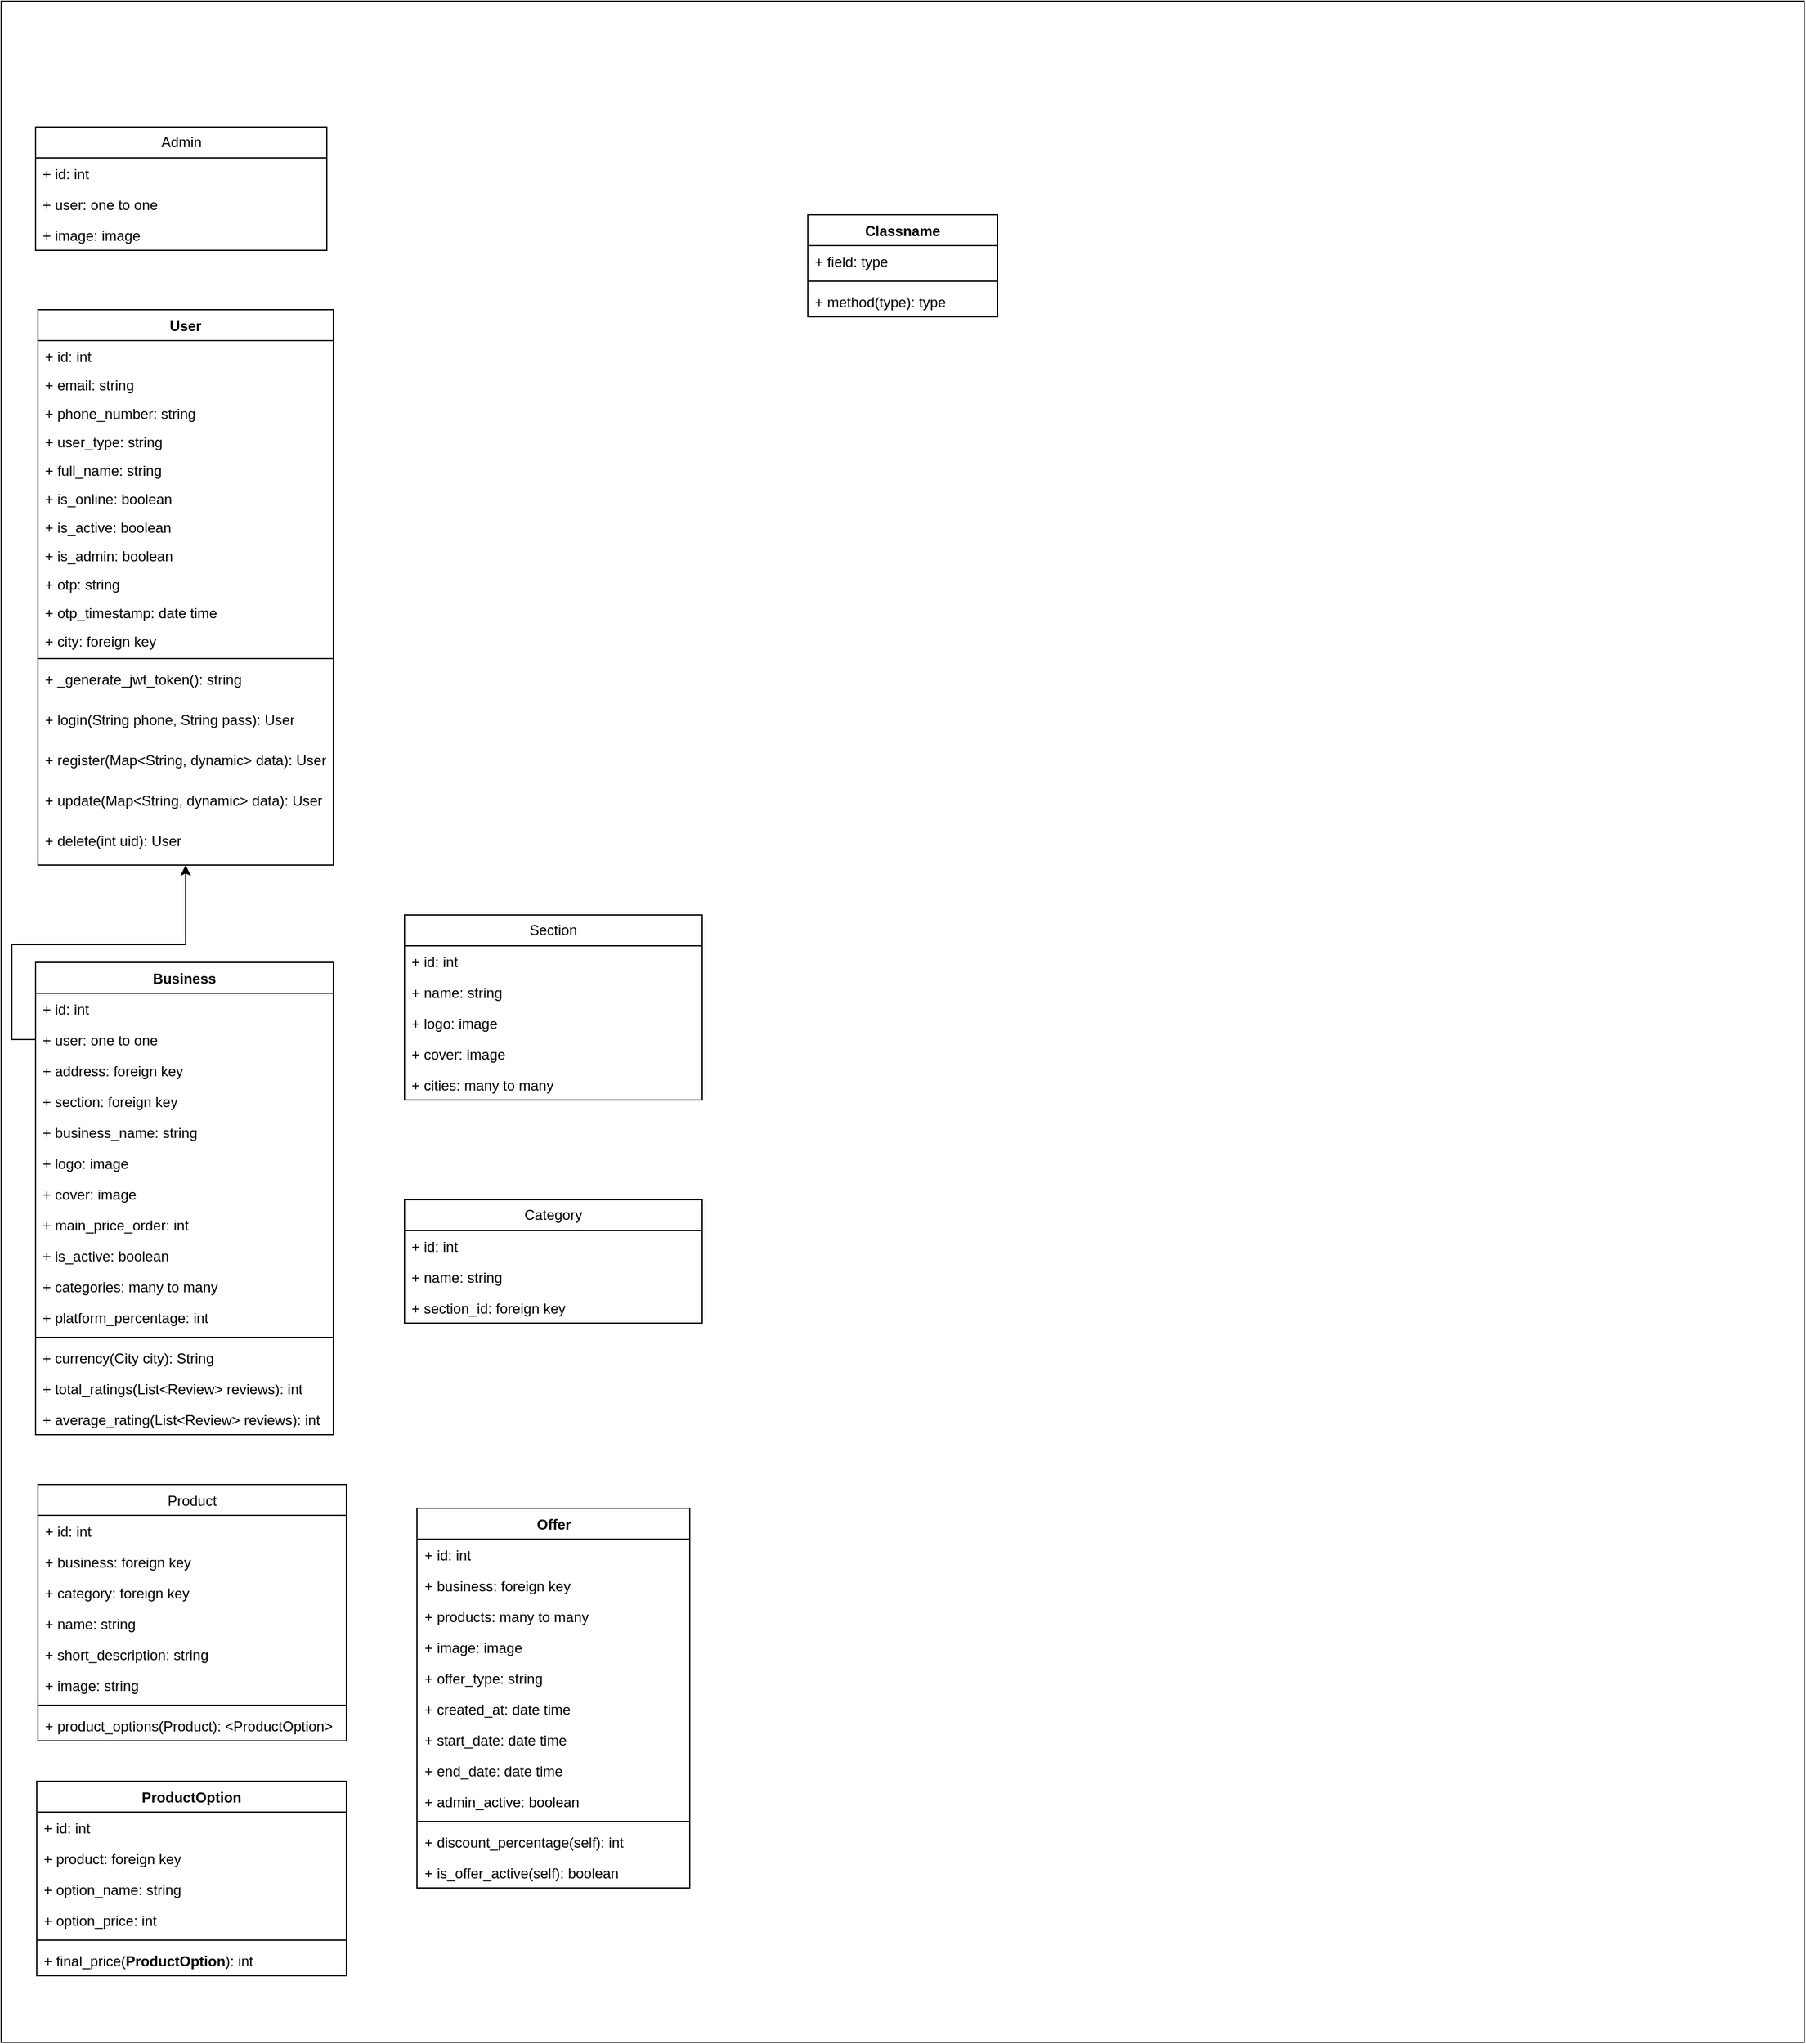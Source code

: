<mxfile version="24.7.7">
  <diagram id="C5RBs43oDa-KdzZeNtuy" name="Page-1">
    <mxGraphModel dx="1149" dy="2244" grid="1" gridSize="10" guides="1" tooltips="1" connect="1" arrows="1" fold="1" page="1" pageScale="1" pageWidth="827" pageHeight="1169" math="0" shadow="0">
      <root>
        <mxCell id="WIyWlLk6GJQsqaUBKTNV-0" />
        <mxCell id="WIyWlLk6GJQsqaUBKTNV-1" parent="WIyWlLk6GJQsqaUBKTNV-0" />
        <mxCell id="_0y8IVrKsmxppvDywgn8-10" value="" style="rounded=0;whiteSpace=wrap;html=1;" vertex="1" parent="WIyWlLk6GJQsqaUBKTNV-1">
          <mxGeometry y="-10" width="1520" height="1720" as="geometry" />
        </mxCell>
        <object label="User" id="_0y8IVrKsmxppvDywgn8-13">
          <mxCell style="swimlane;fontStyle=1;align=center;verticalAlign=top;childLayout=stackLayout;horizontal=1;startSize=26;horizontalStack=0;resizeParent=1;resizeParentMax=0;resizeLast=0;collapsible=1;marginBottom=0;whiteSpace=wrap;html=1;" vertex="1" parent="WIyWlLk6GJQsqaUBKTNV-1">
            <mxGeometry x="31" y="250" width="249" height="468" as="geometry" />
          </mxCell>
        </object>
        <mxCell id="_0y8IVrKsmxppvDywgn8-14" value="+ id: int&lt;span style=&quot;color: rgba(0, 0, 0, 0); font-family: monospace; font-size: 0px; text-wrap: nowrap;&quot;&gt;%3CmxGraphModel%3E%3Croot%3E%3CmxCell%20id%3D%220%22%2F%3E%3CmxCell%20id%3D%221%22%20parent%3D%220%22%2F%3E%3CmxCell%20id%3D%222%22%20value%3D%22%2B%20field%3A%20type%22%20style%3D%22text%3BstrokeColor%3Dnone%3BfillColor%3Dnone%3Balign%3Dleft%3BverticalAlign%3Dtop%3BspacingLeft%3D4%3BspacingRight%3D4%3Boverflow%3Dhidden%3Brotatable%3D0%3Bpoints%3D%5B%5B0%2C0.5%5D%2C%5B1%2C0.5%5D%5D%3BportConstraint%3Deastwest%3BwhiteSpace%3Dwrap%3Bhtml%3D1%3B%22%20vertex%3D%221%22%20parent%3D%221%22%3E%3CmxGeometry%20x%3D%22280%22%20y%3D%22-168%22%20width%3D%22160%22%20height%3D%2226%22%20as%3D%22geometry%22%2F%3E%3C%2FmxCell%3E%3C%2Froot%3E%3C%2FmxGraphModel%3E&lt;/span&gt;" style="text;strokeColor=none;fillColor=none;align=left;verticalAlign=top;spacingLeft=4;spacingRight=4;overflow=hidden;rotatable=0;points=[[0,0.5],[1,0.5]];portConstraint=eastwest;whiteSpace=wrap;html=1;" vertex="1" parent="_0y8IVrKsmxppvDywgn8-13">
          <mxGeometry y="26" width="249" height="24" as="geometry" />
        </mxCell>
        <mxCell id="_0y8IVrKsmxppvDywgn8-17" value="+ email: string&lt;span style=&quot;color: rgba(0, 0, 0, 0); font-family: monospace; font-size: 0px; text-wrap: nowrap;&quot;&gt;%3CmxGraphModel%3E%3Croot%3E%3CmxCell%20id%3D%220%22%2F%3E%3CmxCell%20id%3D%221%22%20parent%3D%220%22%2F%3E%3CmxCell%20id%3D%222%22%20value%3D%22%2B%20field%3A%20type%22%20style%3D%22text%3BstrokeColor%3Dnone%3BfillColor%3Dnone%3Balign%3Dleft%3BverticalAlign%3Dtop%3BspacingLeft%3D4%3BspacingRight%3D4%3Boverflow%3Dhidden%3Brotatable%3D0%3Bpoints%3D%5B%5B0%2C0.5%5D%2C%5B1%2C0.5%5D%5D%3BportConstraint%3Deastwest%3BwhiteSpace%3Dwrap%3Bhtml%3D1%3B%22%20vertex%3D%221%22%20parent%3D%221%22%3E%3CmxGeometry%20x%3D%22280%22%20y%3D%22-168%22%20width%3D%22160%22%20height%3D%2226%22%20as%3D%22geometry%22%2F%3E%3C%2FmxCell%3E%3C%2Froot%3E%3C%2FmxGraphModel%3E&lt;/span&gt;" style="text;strokeColor=none;fillColor=none;align=left;verticalAlign=top;spacingLeft=4;spacingRight=4;overflow=hidden;rotatable=0;points=[[0,0.5],[1,0.5]];portConstraint=eastwest;whiteSpace=wrap;html=1;" vertex="1" parent="_0y8IVrKsmxppvDywgn8-13">
          <mxGeometry y="50" width="249" height="24" as="geometry" />
        </mxCell>
        <mxCell id="_0y8IVrKsmxppvDywgn8-18" value="+ phone_number: string&lt;span style=&quot;color: rgba(0, 0, 0, 0); font-family: monospace; font-size: 0px; text-wrap: nowrap;&quot;&gt;%3CmxGraphModel%3E%3Croot%3E%3CmxCell%20id%3D%220%22%2F%3E%3CmxCell%20id%3D%221%22%20parent%3D%220%22%2F%3E%3CmxCell%20id%3D%222%22%20value%3D%22%2B%20field%3A%20type%22%20style%3D%22text%3BstrokeColor%3Dnone%3BfillColor%3Dnone%3Balign%3Dleft%3BverticalAlign%3Dtop%3BspacingLeft%3D4%3BspacingRight%3D4%3Boverflow%3Dhidden%3Brotatable%3D0%3Bpoints%3D%5B%5B0%2C0.5%5D%2C%5B1%2C0.5%5D%5D%3BportConstraint%3Deastwest%3BwhiteSpace%3Dwrap%3Bhtml%3D1%3B%22%20vertex%3D%221%22%20parent%3D%221%22%3E%3CmxGeometry%20x%3D%22280%22%20y%3D%22-168%22%20width%3D%22160%22%20height%3D%2226%22%20as%3D%22geometry%22%2F%3E%3C%2FmxCell%3E%3C%2Froot%3E%3C%2FmxGraphModel%3&lt;/span&gt;" style="text;strokeColor=none;fillColor=none;align=left;verticalAlign=top;spacingLeft=4;spacingRight=4;overflow=hidden;rotatable=0;points=[[0,0.5],[1,0.5]];portConstraint=eastwest;whiteSpace=wrap;html=1;" vertex="1" parent="_0y8IVrKsmxppvDywgn8-13">
          <mxGeometry y="74" width="249" height="24" as="geometry" />
        </mxCell>
        <mxCell id="_0y8IVrKsmxppvDywgn8-19" value="+ user_type: string&lt;span style=&quot;color: rgba(0, 0, 0, 0); font-family: monospace; font-size: 0px; text-wrap: nowrap;&quot;&gt;%3CmxGraphModel%3E%3Croot%3E%3CmxCell%20id%3D%220%22%2F%3E%3CmxCell%20id%3D%221%22%20parent%3D%220%22%2F%3E%3CmxCell%20id%3D%222%22%20value%3D%22%2B%20field%3A%20type%22%20style%3D%22text%3BstrokeColor%3Dnone%3BfillColor%3Dnone%3Balign%3Dleft%3BverticalAlign%3Dtop%3BspacingLeft%3D4%3BspacingRight%3D4%3Boverflow%3Dhidden%3Brotatable%3D0%3Bpoints%3D%5B%5B0%2C0.5%5D%2C%5B1%2C0.5%5D%5D%3BportConstraint%3Deastwest%3BwhiteSpace%3Dwrap%3Bhtml%3D1%3B%22%20vertex%3D%221%22%20parent%3D%221%22%3E%3CmxGeometry%20x%3D%22280%22%20y%3D%22-168%22%20width%3D%22160%22%20height%3D%2226%22%20as%3D%22geometry%22%2F%3E%3C%2FmxCell%3E%3C%2Froot%3E%3C%2FmxGraphModel%3&lt;/span&gt;" style="text;strokeColor=none;fillColor=none;align=left;verticalAlign=top;spacingLeft=4;spacingRight=4;overflow=hidden;rotatable=0;points=[[0,0.5],[1,0.5]];portConstraint=eastwest;whiteSpace=wrap;html=1;" vertex="1" parent="_0y8IVrKsmxppvDywgn8-13">
          <mxGeometry y="98" width="249" height="24" as="geometry" />
        </mxCell>
        <mxCell id="_0y8IVrKsmxppvDywgn8-20" value="+ full_name: string&lt;span style=&quot;color: rgba(0, 0, 0, 0); font-family: monospace; font-size: 0px; text-wrap: nowrap;&quot;&gt;%3CmxGraphModel%3E%3Croot%3E%3CmxCell%20id%3D%220%22%2F%3E%3CmxCell%20id%3D%221%22%20parent%3D%220%22%2F%3E%3CmxCell%20id%3D%222%22%20value%3D%22%2B%20field%3A%20type%22%20style%3D%22text%3BstrokeColor%3Dnone%3BfillColor%3Dnone%3Balign%3Dleft%3BverticalAlign%3Dtop%3BspacingLeft%3D4%3BspacingRight%3D4%3Boverflow%3Dhidden%3Brotatable%3D0%3Bpoints%3D%5B%5B0%2C0.5%5D%2C%5B1%2C0.5%5D%5D%3BportConstraint%3Deastwest%3BwhiteSpace%3Dwrap%3Bhtml%3D1%3B%22%20vertex%3D%221%22%20parent%3D%221%22%3E%3CmxGeometry%20x%3D%22280%22%20y%3D%22-168%22%20width%3D%22160%22%20height%3D%2226%22%20as%3D%22geometry%22%2F%3E%3C%2FmxCell%3E%3C%2Froot%3E%3C%2FmxGraphModel%3&lt;/span&gt;" style="text;strokeColor=none;fillColor=none;align=left;verticalAlign=top;spacingLeft=4;spacingRight=4;overflow=hidden;rotatable=0;points=[[0,0.5],[1,0.5]];portConstraint=eastwest;whiteSpace=wrap;html=1;" vertex="1" parent="_0y8IVrKsmxppvDywgn8-13">
          <mxGeometry y="122" width="249" height="24" as="geometry" />
        </mxCell>
        <mxCell id="_0y8IVrKsmxppvDywgn8-21" value="+ is_online: boolean&lt;span style=&quot;color: rgba(0, 0, 0, 0); font-family: monospace; font-size: 0px; text-wrap: nowrap; background-color: initial;&quot;&gt;%3CmxGraphModel%3E%3Croot%3E%3CmxCell%20id%3D%220%22%2F%3E%3CmxCell%20id%3D%221%22%20parent%3D%220%22%2F%3E%3CmxCell%20id%3D%222%22%20value%3D%22%2B%20field%3A%20type%22%20style%3D%22text%3BstrokeColor%3Dnone%3BfillColor%3Dnone%3Balign%3Dleft%3BverticalAlign%3Dtop%3BspacingLeft%3D4%3BspacingRight%3D4%3Boverflow%3Dhidden%3Brotatable%3D0%3Bpoints%3D%5B%5B0%2C0.5%5D%2C%5B1%2C0.5%5D%5D%3BportConstraint%3Deastwest%3BwhiteSpace%3Dwrap%3Bhtml%3D1%3B%22%20vertex%3D%221%22%20parent%3D%221%22%3E%3CmxGeometry%20x%3D%22280%22%20y%3D%22-168%22%20width%3D%22160%22%20height%3D%2226%22%20as%3D%22geometry%22%2F%3E%3C%2FmxCell%3E%3C%2Froot%3E%3C%2FmxGraphModel%&lt;/span&gt;" style="text;strokeColor=none;fillColor=none;align=left;verticalAlign=top;spacingLeft=4;spacingRight=4;overflow=hidden;rotatable=0;points=[[0,0.5],[1,0.5]];portConstraint=eastwest;whiteSpace=wrap;html=1;" vertex="1" parent="_0y8IVrKsmxppvDywgn8-13">
          <mxGeometry y="146" width="249" height="24" as="geometry" />
        </mxCell>
        <mxCell id="_0y8IVrKsmxppvDywgn8-23" value="+ is_active: boolean&lt;span style=&quot;color: rgba(0, 0, 0, 0); font-family: monospace; font-size: 0px; text-wrap: nowrap; background-color: initial;&quot;&gt;%3CmxGraphModel%3E%3Croot%3E%3CmxCell%20id%3D%220%22%2F%3E%3CmxCell%20id%3D%221%22%20parent%3D%220%22%2F%3E%3CmxCell%20id%3D%222%22%20value%3D%22%2B%20field%3A%20type%22%20style%3D%22text%3BstrokeColor%3Dnone%3BfillColor%3Dnone%3Balign%3Dleft%3BverticalAlign%3Dtop%3BspacingLeft%3D4%3BspacingRight%3D4%3Boverflow%3Dhidden%3Brotatable%3D0%3Bpoints%3D%5B%5B0%2C0.5%5D%2C%5B1%2C0.5%5D%5D%3BportConstraint%3Deastwest%3BwhiteSpace%3Dwrap%3Bhtml%3D1%3B%22%20vertex%3D%221%22%20parent%3D%221%22%3E%3CmxGeometry%20x%3D%22280%22%20y%3D%22-168%22%20width%3D%22160%22%20height%3D%2226%22%20as%3D%22geometry%22%2F%3E%3C%2FmxCell%3E%3C%2Froot%3E%3C%2FmxGraphModel%&lt;/span&gt;" style="text;strokeColor=none;fillColor=none;align=left;verticalAlign=top;spacingLeft=4;spacingRight=4;overflow=hidden;rotatable=0;points=[[0,0.5],[1,0.5]];portConstraint=eastwest;whiteSpace=wrap;html=1;" vertex="1" parent="_0y8IVrKsmxppvDywgn8-13">
          <mxGeometry y="170" width="249" height="24" as="geometry" />
        </mxCell>
        <mxCell id="_0y8IVrKsmxppvDywgn8-24" value="+ is_admin: boolean&lt;span style=&quot;color: rgba(0, 0, 0, 0); font-family: monospace; font-size: 0px; text-wrap: nowrap; background-color: initial;&quot;&gt;%3CmxGraphModel%3E%3Croot%3E%3CmxCell%20id%3D%220%22%2F%3E%3CmxCell%20id%3D%221%22%20parent%3D%220%22%2F%3E%3CmxCell%20id%3D%222%22%20value%3D%22%2B%20field%3A%20type%22%20style%3D%22text%3BstrokeColor%3Dnone%3BfillColor%3Dnone%3Balign%3Dleft%3BverticalAlign%3Dtop%3BspacingLeft%3D4%3BspacingRight%3D4%3Boverflow%3Dhidden%3Brotatable%3D0%3Bpoints%3D%5B%5B0%2C0.5%5D%2C%5B1%2C0.5%5D%5D%3BportConstraint%3Deastwest%3BwhiteSpace%3Dwrap%3Bhtml%3D1%3B%22%20vertex%3D%221%22%20parent%3D%221%22%3E%3CmxGeometry%20x%3D%22280%22%20y%3D%22-168%22%20width%3D%22160%22%20height%3D%2226%22%20as%3D%22geometry%22%2F%3E%3C%2FmxCell%3E%3C%2Froot%3E%3C%2FmxGraphModel%&lt;/span&gt;" style="text;strokeColor=none;fillColor=none;align=left;verticalAlign=top;spacingLeft=4;spacingRight=4;overflow=hidden;rotatable=0;points=[[0,0.5],[1,0.5]];portConstraint=eastwest;whiteSpace=wrap;html=1;" vertex="1" parent="_0y8IVrKsmxppvDywgn8-13">
          <mxGeometry y="194" width="249" height="24" as="geometry" />
        </mxCell>
        <mxCell id="_0y8IVrKsmxppvDywgn8-25" value="+ otp: string&lt;span style=&quot;color: rgba(0, 0, 0, 0); font-family: monospace; font-size: 0px; text-wrap: nowrap; background-color: initial;&quot;&gt;%3CmxGraphModel%3E%3Croot%3E%3CmxCell%20id%3D%220%22%2F%3E%3CmxCell%20id%3D%221%22%20parent%3D%220%22%2F%3E%3CmxCell%20id%3D%222%22%20value%3D%22%2B%20field%3A%20type%22%20style%3D%22text%3BstrokeColor%3Dnone%3BfillColor%3Dnone%3Balign%3Dleft%3BverticalAlign%3Dtop%3BspacingLeft%3D4%3BspacingRight%3D4%3Boverflow%3Dhidden%3Brotatable%3D0%3Bpoints%3D%5B%5B0%2C0.5%5D%2C%5B1%2C0.5%5D%5D%3BportConstraint%3Deastwest%3BwhiteSpace%3Dwrap%3Bhtml%3D1%3B%22%20vertex%3D%221%22%20parent%3D%221%22%3E%3CmxGeometry%20x%3D%22280%22%20y%3D%22-168%22%20width%3D%22160%22%20height%3D%2226%22%20as%3D%22geometry%22%2F%3E%3C%2FmxCell%3E%3C%2Froot%3E%3C%2FmxGraphModel%&lt;/span&gt;" style="text;strokeColor=none;fillColor=none;align=left;verticalAlign=top;spacingLeft=4;spacingRight=4;overflow=hidden;rotatable=0;points=[[0,0.5],[1,0.5]];portConstraint=eastwest;whiteSpace=wrap;html=1;" vertex="1" parent="_0y8IVrKsmxppvDywgn8-13">
          <mxGeometry y="218" width="249" height="24" as="geometry" />
        </mxCell>
        <mxCell id="_0y8IVrKsmxppvDywgn8-26" value="+ otp_timestamp: date time&lt;span style=&quot;color: rgba(0, 0, 0, 0); font-family: monospace; font-size: 0px; text-wrap: nowrap; background-color: initial;&quot;&gt;%3CmxGraphModel%3E%3Croot%3E%3CmxCell%20id%3D%220%22%2F%3E%3CmxCell%20id%3D%221%22%20parent%3D%220%22%2F%3E%3CmxCell%20id%3D%222%22%20value%3D%22%2B%20field%3A%20type%22%20style%3D%22text%3BstrokeColor%3Dnone%3BfillColor%3Dnone%3Balign%3Dleft%3BverticalAlign%3Dtop%3BspacingLeft%3D4%3BspacingRight%3D4%3Boverflow%3Dhidden%3Brotatable%3D0%3Bpoints%3D%5B%5B0%2C0.5%5D%2C%5B1%2C0.5%5D%5D%3BportConstraint%3Deastwest%3BwhiteSpace%3Dwrap%3Bhtml%3D1%3B%22%20vertex%3D%221%22%20parent%3D%221%22%3E%3CmxGeometry%20x%3D%22280%22%20y%3D%22-168%22%20width%3D%22160%22%20height%3D%2226%22%20as%3D%22geometry%22%2F%3E%3C%2FmxCell%3E%3C%2Froot%3E%3C%2FmxGraphModel%&lt;/span&gt;" style="text;strokeColor=none;fillColor=none;align=left;verticalAlign=top;spacingLeft=4;spacingRight=4;overflow=hidden;rotatable=0;points=[[0,0.5],[1,0.5]];portConstraint=eastwest;whiteSpace=wrap;html=1;" vertex="1" parent="_0y8IVrKsmxppvDywgn8-13">
          <mxGeometry y="242" width="249" height="24" as="geometry" />
        </mxCell>
        <mxCell id="_0y8IVrKsmxppvDywgn8-27" value="+ city: foreign key&lt;span style=&quot;color: rgba(0, 0, 0, 0); font-family: monospace; font-size: 0px; text-wrap: nowrap; background-color: initial;&quot;&gt;%3CmxGraphModel%3E%3Croot%3E%3CmxCell%20id%3D%220%22%2F%3E%3CmxCell%20id%3D%221%22%20parent%3D%220%22%2F%3E%3CmxCell%20id%3D%222%22%20value%3D%22%2B%20field%3A%20type%22%20style%3D%22text%3BstrokeColor%3Dnone%3BfillColor%3Dnone%3Balign%3Dleft%3BverticalAlign%3Dtop%3BspacingLeft%3D4%3BspacingRight%3D4%3Boverflow%3Dhidden%3Brotatable%3D0%3Bpoints%3D%5B%5B0%2C0.5%5D%2C%5B1%2C0.5%5D%5D%3BportConstraint%3Deastwest%3BwhiteSpace%3Dwrap%3Bhtml%3D1%3B%22%20vertex%3D%221%22%20parent%3D%221%22%3E%3CmxGeometry%20x%3D%22280%22%20y%3D%22-168%22%20width%3D%22160%22%20height%3D%2226%22%20as%3D%22geometry%22%2F%3E%3C%2FmxCell%3E%3C%2Froot%3E%3C%2FmxGraphModel%&lt;/span&gt;" style="text;strokeColor=none;fillColor=none;align=left;verticalAlign=top;spacingLeft=4;spacingRight=4;overflow=hidden;rotatable=0;points=[[0,0.5],[1,0.5]];portConstraint=eastwest;whiteSpace=wrap;html=1;" vertex="1" parent="_0y8IVrKsmxppvDywgn8-13">
          <mxGeometry y="266" width="249" height="24" as="geometry" />
        </mxCell>
        <mxCell id="_0y8IVrKsmxppvDywgn8-15" value="" style="line;strokeWidth=1;fillColor=none;align=left;verticalAlign=middle;spacingTop=-1;spacingLeft=3;spacingRight=3;rotatable=0;labelPosition=right;points=[];portConstraint=eastwest;strokeColor=inherit;" vertex="1" parent="_0y8IVrKsmxppvDywgn8-13">
          <mxGeometry y="290" width="249" height="8" as="geometry" />
        </mxCell>
        <mxCell id="_0y8IVrKsmxppvDywgn8-16" value="+ _generate_jwt_token(): string" style="text;strokeColor=none;fillColor=none;align=left;verticalAlign=top;spacingLeft=4;spacingRight=4;overflow=hidden;rotatable=0;points=[[0,0.5],[1,0.5]];portConstraint=eastwest;whiteSpace=wrap;html=1;" vertex="1" parent="_0y8IVrKsmxppvDywgn8-13">
          <mxGeometry y="298" width="249" height="34" as="geometry" />
        </mxCell>
        <mxCell id="_0y8IVrKsmxppvDywgn8-28" value="+ login(String phone, String pass): User" style="text;strokeColor=none;fillColor=none;align=left;verticalAlign=top;spacingLeft=4;spacingRight=4;overflow=hidden;rotatable=0;points=[[0,0.5],[1,0.5]];portConstraint=eastwest;whiteSpace=wrap;html=1;" vertex="1" parent="_0y8IVrKsmxppvDywgn8-13">
          <mxGeometry y="332" width="249" height="34" as="geometry" />
        </mxCell>
        <mxCell id="_0y8IVrKsmxppvDywgn8-29" value="+ register(Map&amp;lt;String, dynamic&amp;gt; data): User" style="text;strokeColor=none;fillColor=none;align=left;verticalAlign=top;spacingLeft=4;spacingRight=4;overflow=hidden;rotatable=0;points=[[0,0.5],[1,0.5]];portConstraint=eastwest;whiteSpace=wrap;html=1;" vertex="1" parent="_0y8IVrKsmxppvDywgn8-13">
          <mxGeometry y="366" width="249" height="34" as="geometry" />
        </mxCell>
        <mxCell id="_0y8IVrKsmxppvDywgn8-30" value="+ update(Map&amp;lt;String, dynamic&amp;gt; data): User" style="text;strokeColor=none;fillColor=none;align=left;verticalAlign=top;spacingLeft=4;spacingRight=4;overflow=hidden;rotatable=0;points=[[0,0.5],[1,0.5]];portConstraint=eastwest;whiteSpace=wrap;html=1;" vertex="1" parent="_0y8IVrKsmxppvDywgn8-13">
          <mxGeometry y="400" width="249" height="34" as="geometry" />
        </mxCell>
        <mxCell id="_0y8IVrKsmxppvDywgn8-31" value="+ delete(int uid): User" style="text;strokeColor=none;fillColor=none;align=left;verticalAlign=top;spacingLeft=4;spacingRight=4;overflow=hidden;rotatable=0;points=[[0,0.5],[1,0.5]];portConstraint=eastwest;whiteSpace=wrap;html=1;" vertex="1" parent="_0y8IVrKsmxppvDywgn8-13">
          <mxGeometry y="434" width="249" height="34" as="geometry" />
        </mxCell>
        <mxCell id="_0y8IVrKsmxppvDywgn8-32" value="Admin" style="swimlane;fontStyle=0;childLayout=stackLayout;horizontal=1;startSize=26;fillColor=none;horizontalStack=0;resizeParent=1;resizeParentMax=0;resizeLast=0;collapsible=1;marginBottom=0;whiteSpace=wrap;html=1;" vertex="1" parent="WIyWlLk6GJQsqaUBKTNV-1">
          <mxGeometry x="29" y="96" width="245.5" height="104" as="geometry" />
        </mxCell>
        <mxCell id="_0y8IVrKsmxppvDywgn8-33" value="+ id: int" style="text;strokeColor=none;fillColor=none;align=left;verticalAlign=top;spacingLeft=4;spacingRight=4;overflow=hidden;rotatable=0;points=[[0,0.5],[1,0.5]];portConstraint=eastwest;whiteSpace=wrap;html=1;" vertex="1" parent="_0y8IVrKsmxppvDywgn8-32">
          <mxGeometry y="26" width="245.5" height="26" as="geometry" />
        </mxCell>
        <mxCell id="_0y8IVrKsmxppvDywgn8-34" value="+ user: one to one" style="text;strokeColor=none;fillColor=none;align=left;verticalAlign=top;spacingLeft=4;spacingRight=4;overflow=hidden;rotatable=0;points=[[0,0.5],[1,0.5]];portConstraint=eastwest;whiteSpace=wrap;html=1;" vertex="1" parent="_0y8IVrKsmxppvDywgn8-32">
          <mxGeometry y="52" width="245.5" height="26" as="geometry" />
        </mxCell>
        <mxCell id="_0y8IVrKsmxppvDywgn8-35" value="+ image: image" style="text;strokeColor=none;fillColor=none;align=left;verticalAlign=top;spacingLeft=4;spacingRight=4;overflow=hidden;rotatable=0;points=[[0,0.5],[1,0.5]];portConstraint=eastwest;whiteSpace=wrap;html=1;" vertex="1" parent="_0y8IVrKsmxppvDywgn8-32">
          <mxGeometry y="78" width="245.5" height="26" as="geometry" />
        </mxCell>
        <mxCell id="_0y8IVrKsmxppvDywgn8-37" value="Section" style="swimlane;fontStyle=0;childLayout=stackLayout;horizontal=1;startSize=26;fillColor=none;horizontalStack=0;resizeParent=1;resizeParentMax=0;resizeLast=0;collapsible=1;marginBottom=0;whiteSpace=wrap;html=1;" vertex="1" parent="WIyWlLk6GJQsqaUBKTNV-1">
          <mxGeometry x="340" y="760" width="251" height="156" as="geometry" />
        </mxCell>
        <mxCell id="_0y8IVrKsmxppvDywgn8-38" value="+ id: int" style="text;strokeColor=none;fillColor=none;align=left;verticalAlign=top;spacingLeft=4;spacingRight=4;overflow=hidden;rotatable=0;points=[[0,0.5],[1,0.5]];portConstraint=eastwest;whiteSpace=wrap;html=1;" vertex="1" parent="_0y8IVrKsmxppvDywgn8-37">
          <mxGeometry y="26" width="251" height="26" as="geometry" />
        </mxCell>
        <mxCell id="_0y8IVrKsmxppvDywgn8-39" value="+ name: string" style="text;strokeColor=none;fillColor=none;align=left;verticalAlign=top;spacingLeft=4;spacingRight=4;overflow=hidden;rotatable=0;points=[[0,0.5],[1,0.5]];portConstraint=eastwest;whiteSpace=wrap;html=1;" vertex="1" parent="_0y8IVrKsmxppvDywgn8-37">
          <mxGeometry y="52" width="251" height="26" as="geometry" />
        </mxCell>
        <mxCell id="_0y8IVrKsmxppvDywgn8-40" value="+ logo: image" style="text;strokeColor=none;fillColor=none;align=left;verticalAlign=top;spacingLeft=4;spacingRight=4;overflow=hidden;rotatable=0;points=[[0,0.5],[1,0.5]];portConstraint=eastwest;whiteSpace=wrap;html=1;" vertex="1" parent="_0y8IVrKsmxppvDywgn8-37">
          <mxGeometry y="78" width="251" height="26" as="geometry" />
        </mxCell>
        <mxCell id="_0y8IVrKsmxppvDywgn8-41" value="+ cover: image" style="text;strokeColor=none;fillColor=none;align=left;verticalAlign=top;spacingLeft=4;spacingRight=4;overflow=hidden;rotatable=0;points=[[0,0.5],[1,0.5]];portConstraint=eastwest;whiteSpace=wrap;html=1;" vertex="1" parent="_0y8IVrKsmxppvDywgn8-37">
          <mxGeometry y="104" width="251" height="26" as="geometry" />
        </mxCell>
        <mxCell id="_0y8IVrKsmxppvDywgn8-42" value="+ cities: many to many" style="text;strokeColor=none;fillColor=none;align=left;verticalAlign=top;spacingLeft=4;spacingRight=4;overflow=hidden;rotatable=0;points=[[0,0.5],[1,0.5]];portConstraint=eastwest;whiteSpace=wrap;html=1;" vertex="1" parent="_0y8IVrKsmxppvDywgn8-37">
          <mxGeometry y="130" width="251" height="26" as="geometry" />
        </mxCell>
        <mxCell id="_0y8IVrKsmxppvDywgn8-43" value="Category" style="swimlane;fontStyle=0;childLayout=stackLayout;horizontal=1;startSize=26;fillColor=none;horizontalStack=0;resizeParent=1;resizeParentMax=0;resizeLast=0;collapsible=1;marginBottom=0;whiteSpace=wrap;html=1;" vertex="1" parent="WIyWlLk6GJQsqaUBKTNV-1">
          <mxGeometry x="340" y="1000" width="251" height="104" as="geometry" />
        </mxCell>
        <mxCell id="_0y8IVrKsmxppvDywgn8-44" value="+ id: int" style="text;strokeColor=none;fillColor=none;align=left;verticalAlign=top;spacingLeft=4;spacingRight=4;overflow=hidden;rotatable=0;points=[[0,0.5],[1,0.5]];portConstraint=eastwest;whiteSpace=wrap;html=1;" vertex="1" parent="_0y8IVrKsmxppvDywgn8-43">
          <mxGeometry y="26" width="251" height="26" as="geometry" />
        </mxCell>
        <mxCell id="_0y8IVrKsmxppvDywgn8-45" value="+ name: string" style="text;strokeColor=none;fillColor=none;align=left;verticalAlign=top;spacingLeft=4;spacingRight=4;overflow=hidden;rotatable=0;points=[[0,0.5],[1,0.5]];portConstraint=eastwest;whiteSpace=wrap;html=1;" vertex="1" parent="_0y8IVrKsmxppvDywgn8-43">
          <mxGeometry y="52" width="251" height="26" as="geometry" />
        </mxCell>
        <mxCell id="_0y8IVrKsmxppvDywgn8-48" value="+ section_id: foreign key" style="text;strokeColor=none;fillColor=none;align=left;verticalAlign=top;spacingLeft=4;spacingRight=4;overflow=hidden;rotatable=0;points=[[0,0.5],[1,0.5]];portConstraint=eastwest;whiteSpace=wrap;html=1;" vertex="1" parent="_0y8IVrKsmxppvDywgn8-43">
          <mxGeometry y="78" width="251" height="26" as="geometry" />
        </mxCell>
        <mxCell id="_0y8IVrKsmxppvDywgn8-49" value="Business" style="swimlane;fontStyle=1;align=center;verticalAlign=top;childLayout=stackLayout;horizontal=1;startSize=26;horizontalStack=0;resizeParent=1;resizeParentMax=0;resizeLast=0;collapsible=1;marginBottom=0;whiteSpace=wrap;html=1;" vertex="1" parent="WIyWlLk6GJQsqaUBKTNV-1">
          <mxGeometry x="29" y="800" width="251" height="398" as="geometry" />
        </mxCell>
        <mxCell id="_0y8IVrKsmxppvDywgn8-50" value="+ id: int" style="text;strokeColor=none;fillColor=none;align=left;verticalAlign=top;spacingLeft=4;spacingRight=4;overflow=hidden;rotatable=0;points=[[0,0.5],[1,0.5]];portConstraint=eastwest;whiteSpace=wrap;html=1;" vertex="1" parent="_0y8IVrKsmxppvDywgn8-49">
          <mxGeometry y="26" width="251" height="26" as="geometry" />
        </mxCell>
        <mxCell id="_0y8IVrKsmxppvDywgn8-53" value="+ user: one to one" style="text;strokeColor=none;fillColor=none;align=left;verticalAlign=top;spacingLeft=4;spacingRight=4;overflow=hidden;rotatable=0;points=[[0,0.5],[1,0.5]];portConstraint=eastwest;whiteSpace=wrap;html=1;" vertex="1" parent="_0y8IVrKsmxppvDywgn8-49">
          <mxGeometry y="52" width="251" height="26" as="geometry" />
        </mxCell>
        <mxCell id="_0y8IVrKsmxppvDywgn8-55" value="+ address:&amp;nbsp;&lt;span style=&quot;color: rgba(0, 0, 0, 0); font-family: monospace; font-size: 0px; text-wrap: nowrap;&quot;&gt;%3CmxGraphModel%3E%3Croot%3E%3CmxCell%20id%3D%220%22%2F%3E%3CmxCell%20id%3D%221%22%20parent%3D%220%22%2F%3E%3CmxCell%20id%3D%222%22%20value%3D%22%2B%20section_id%3A%20foreign%20key%22%20style%3D%22text%3BstrokeColor%3Dnone%3BfillColor%3Dnone%3Balign%3Dleft%3BverticalAlign%3Dtop%3BspacingLeft%3D4%3BspacingRight%3D4%3Boverflow%3Dhidden%3Brotatable%3D0%3Bpoints%3D%5B%5B0%2C0.5%5D%2C%5B1%2C0.5%5D%5D%3BportConstraint%3Deastwest%3BwhiteSpace%3Dwrap%3Bhtml%3D1%3B%22%20vertex%3D%221%22%20parent%3D%221%22%3E%3CmxGeometry%20x%3D%22349%22%20y%3D%22484%22%20width%3D%22140%22%20height%3D%2226%22%20as%3D%22geometry%22%2F%3E%3C%2FmxCell%3E%3C%2Froot%3E%3C%2FmxGraphModel%3E&lt;/span&gt;foreign key" style="text;strokeColor=none;fillColor=none;align=left;verticalAlign=top;spacingLeft=4;spacingRight=4;overflow=hidden;rotatable=0;points=[[0,0.5],[1,0.5]];portConstraint=eastwest;whiteSpace=wrap;html=1;" vertex="1" parent="_0y8IVrKsmxppvDywgn8-49">
          <mxGeometry y="78" width="251" height="26" as="geometry" />
        </mxCell>
        <mxCell id="_0y8IVrKsmxppvDywgn8-56" value="+ section: foreign key" style="text;strokeColor=none;fillColor=none;align=left;verticalAlign=top;spacingLeft=4;spacingRight=4;overflow=hidden;rotatable=0;points=[[0,0.5],[1,0.5]];portConstraint=eastwest;whiteSpace=wrap;html=1;" vertex="1" parent="_0y8IVrKsmxppvDywgn8-49">
          <mxGeometry y="104" width="251" height="26" as="geometry" />
        </mxCell>
        <mxCell id="_0y8IVrKsmxppvDywgn8-57" value="+ business_name: string" style="text;strokeColor=none;fillColor=none;align=left;verticalAlign=top;spacingLeft=4;spacingRight=4;overflow=hidden;rotatable=0;points=[[0,0.5],[1,0.5]];portConstraint=eastwest;whiteSpace=wrap;html=1;" vertex="1" parent="_0y8IVrKsmxppvDywgn8-49">
          <mxGeometry y="130" width="251" height="26" as="geometry" />
        </mxCell>
        <mxCell id="_0y8IVrKsmxppvDywgn8-58" value="+ logo: image" style="text;strokeColor=none;fillColor=none;align=left;verticalAlign=top;spacingLeft=4;spacingRight=4;overflow=hidden;rotatable=0;points=[[0,0.5],[1,0.5]];portConstraint=eastwest;whiteSpace=wrap;html=1;" vertex="1" parent="_0y8IVrKsmxppvDywgn8-49">
          <mxGeometry y="156" width="251" height="26" as="geometry" />
        </mxCell>
        <mxCell id="_0y8IVrKsmxppvDywgn8-59" value="+ cover: image" style="text;strokeColor=none;fillColor=none;align=left;verticalAlign=top;spacingLeft=4;spacingRight=4;overflow=hidden;rotatable=0;points=[[0,0.5],[1,0.5]];portConstraint=eastwest;whiteSpace=wrap;html=1;" vertex="1" parent="_0y8IVrKsmxppvDywgn8-49">
          <mxGeometry y="182" width="251" height="26" as="geometry" />
        </mxCell>
        <mxCell id="_0y8IVrKsmxppvDywgn8-60" value="+ main_price_order: int" style="text;strokeColor=none;fillColor=none;align=left;verticalAlign=top;spacingLeft=4;spacingRight=4;overflow=hidden;rotatable=0;points=[[0,0.5],[1,0.5]];portConstraint=eastwest;whiteSpace=wrap;html=1;" vertex="1" parent="_0y8IVrKsmxppvDywgn8-49">
          <mxGeometry y="208" width="251" height="26" as="geometry" />
        </mxCell>
        <mxCell id="_0y8IVrKsmxppvDywgn8-61" value="+ is_active: boolean" style="text;strokeColor=none;fillColor=none;align=left;verticalAlign=top;spacingLeft=4;spacingRight=4;overflow=hidden;rotatable=0;points=[[0,0.5],[1,0.5]];portConstraint=eastwest;whiteSpace=wrap;html=1;" vertex="1" parent="_0y8IVrKsmxppvDywgn8-49">
          <mxGeometry y="234" width="251" height="26" as="geometry" />
        </mxCell>
        <mxCell id="_0y8IVrKsmxppvDywgn8-63" value="+ categories: many to many" style="text;strokeColor=none;fillColor=none;align=left;verticalAlign=top;spacingLeft=4;spacingRight=4;overflow=hidden;rotatable=0;points=[[0,0.5],[1,0.5]];portConstraint=eastwest;whiteSpace=wrap;html=1;" vertex="1" parent="_0y8IVrKsmxppvDywgn8-49">
          <mxGeometry y="260" width="251" height="26" as="geometry" />
        </mxCell>
        <mxCell id="_0y8IVrKsmxppvDywgn8-64" value="+ platform_percentage: int" style="text;strokeColor=none;fillColor=none;align=left;verticalAlign=top;spacingLeft=4;spacingRight=4;overflow=hidden;rotatable=0;points=[[0,0.5],[1,0.5]];portConstraint=eastwest;whiteSpace=wrap;html=1;" vertex="1" parent="_0y8IVrKsmxppvDywgn8-49">
          <mxGeometry y="286" width="251" height="26" as="geometry" />
        </mxCell>
        <mxCell id="_0y8IVrKsmxppvDywgn8-51" value="" style="line;strokeWidth=1;fillColor=none;align=left;verticalAlign=middle;spacingTop=-1;spacingLeft=3;spacingRight=3;rotatable=0;labelPosition=right;points=[];portConstraint=eastwest;strokeColor=inherit;" vertex="1" parent="_0y8IVrKsmxppvDywgn8-49">
          <mxGeometry y="312" width="251" height="8" as="geometry" />
        </mxCell>
        <mxCell id="_0y8IVrKsmxppvDywgn8-52" value="+ currency(City city): String" style="text;strokeColor=none;fillColor=none;align=left;verticalAlign=top;spacingLeft=4;spacingRight=4;overflow=hidden;rotatable=0;points=[[0,0.5],[1,0.5]];portConstraint=eastwest;whiteSpace=wrap;html=1;" vertex="1" parent="_0y8IVrKsmxppvDywgn8-49">
          <mxGeometry y="320" width="251" height="26" as="geometry" />
        </mxCell>
        <mxCell id="_0y8IVrKsmxppvDywgn8-65" value="+ total_ratings(List&amp;lt;Review&amp;gt; reviews): int" style="text;strokeColor=none;fillColor=none;align=left;verticalAlign=top;spacingLeft=4;spacingRight=4;overflow=hidden;rotatable=0;points=[[0,0.5],[1,0.5]];portConstraint=eastwest;whiteSpace=wrap;html=1;" vertex="1" parent="_0y8IVrKsmxppvDywgn8-49">
          <mxGeometry y="346" width="251" height="26" as="geometry" />
        </mxCell>
        <mxCell id="_0y8IVrKsmxppvDywgn8-66" value="+ average_rating(List&amp;lt;Review&amp;gt; reviews): int" style="text;strokeColor=none;fillColor=none;align=left;verticalAlign=top;spacingLeft=4;spacingRight=4;overflow=hidden;rotatable=0;points=[[0,0.5],[1,0.5]];portConstraint=eastwest;whiteSpace=wrap;html=1;" vertex="1" parent="_0y8IVrKsmxppvDywgn8-49">
          <mxGeometry y="372" width="251" height="26" as="geometry" />
        </mxCell>
        <mxCell id="_0y8IVrKsmxppvDywgn8-67" value="&lt;span style=&quot;font-weight: 400; text-align: left;&quot;&gt;Product&lt;/span&gt;" style="swimlane;fontStyle=1;align=center;verticalAlign=top;childLayout=stackLayout;horizontal=1;startSize=26;horizontalStack=0;resizeParent=1;resizeParentMax=0;resizeLast=0;collapsible=1;marginBottom=0;whiteSpace=wrap;html=1;" vertex="1" parent="WIyWlLk6GJQsqaUBKTNV-1">
          <mxGeometry x="31" y="1240" width="260" height="216" as="geometry">
            <mxRectangle x="260" y="1020" width="80" height="30" as="alternateBounds" />
          </mxGeometry>
        </mxCell>
        <mxCell id="_0y8IVrKsmxppvDywgn8-68" value="+ id: int" style="text;strokeColor=none;fillColor=none;align=left;verticalAlign=top;spacingLeft=4;spacingRight=4;overflow=hidden;rotatable=0;points=[[0,0.5],[1,0.5]];portConstraint=eastwest;whiteSpace=wrap;html=1;" vertex="1" parent="_0y8IVrKsmxppvDywgn8-67">
          <mxGeometry y="26" width="260" height="26" as="geometry" />
        </mxCell>
        <mxCell id="_0y8IVrKsmxppvDywgn8-71" value="+ business: foreign key" style="text;strokeColor=none;fillColor=none;align=left;verticalAlign=top;spacingLeft=4;spacingRight=4;overflow=hidden;rotatable=0;points=[[0,0.5],[1,0.5]];portConstraint=eastwest;whiteSpace=wrap;html=1;" vertex="1" parent="_0y8IVrKsmxppvDywgn8-67">
          <mxGeometry y="52" width="260" height="26" as="geometry" />
        </mxCell>
        <mxCell id="_0y8IVrKsmxppvDywgn8-72" value="+ category&lt;span style=&quot;color: rgba(0, 0, 0, 0); font-family: monospace; font-size: 0px; text-wrap: nowrap;&quot;&gt;%3CmxGraphModel%3E%3Croot%3E%3CmxCell%20id%3D%220%22%2F%3E%3CmxCell%20id%3D%221%22%20parent%3D%220%22%2F%3E%3CmxCell%20id%3D%222%22%20value%3D%22%2B%20business%3A%20foreign%20key%22%20style%3D%22text%3BstrokeColor%3Dnone%3BfillColor%3Dnone%3Balign%3Dleft%3BverticalAlign%3Dtop%3BspacingLeft%3D4%3BspacingRight%3D4%3Boverflow%3Dhidden%3Brotatable%3D0%3Bpoints%3D%5B%5B0%2C0.5%5D%2C%5B1%2C0.5%5D%5D%3BportConstraint%3Deastwest%3BwhiteSpace%3Dwrap%3Bhtml%3D1%3B%22%20vertex%3D%221%22%20parent%3D%221%22%3E%3CmxGeometry%20x%3D%22260%22%20y%3D%221072%22%20width%3D%22260%22%20height%3D%2226%22%20as%3D%22geometry%22%2F%3E%3C%2FmxCell%3E%3C%2Froot%3E%3C%2FmxGraphModel%3E&lt;/span&gt;: foreign key" style="text;strokeColor=none;fillColor=none;align=left;verticalAlign=top;spacingLeft=4;spacingRight=4;overflow=hidden;rotatable=0;points=[[0,0.5],[1,0.5]];portConstraint=eastwest;whiteSpace=wrap;html=1;" vertex="1" parent="_0y8IVrKsmxppvDywgn8-67">
          <mxGeometry y="78" width="260" height="26" as="geometry" />
        </mxCell>
        <mxCell id="_0y8IVrKsmxppvDywgn8-73" value="+ name&lt;span style=&quot;color: rgba(0, 0, 0, 0); font-family: monospace; font-size: 0px; text-wrap: nowrap;&quot;&gt;%3CmxGraphModel%3E%3Croot%3E%3CmxCell%20id%3D%220%22%2F%3E%3CmxCell%20id%3D%221%22%20parent%3D%220%22%2F%3E%3CmxCell%20id%3D%222%22%20value%3D%22%2B%20business%3A%20foreign%20key%22%20style%3D%22text%3BstrokeColor%3Dnone%3BfillColor%3Dnone%3Balign%3Dleft%3BverticalAlign%3Dtop%3BspacingLeft%3D4%3BspacingRight%3D4%3Boverflow%3Dhidden%3Brotatable%3D0%3Bpoints%3D%5B%5B0%2C0.5%5D%2C%5B1%2C0.5%5D%5D%3BportConstraint%3Deastwest%3BwhiteSpace%3Dwrap%3Bhtml%3D1%3B%22%20vertex%3D%221%22%20parent%3D%221%22%3E%3CmxGeometry%20x%3D%22260%22%20y%3D%221072%22%20width%3D%22260%22%20height%3D%2226%22%20as%3D%22geometry%22%2F%3E%3C%2FmxCell%3E%3C%2Froot%3E%3C%2FmxGraphModel%3E&lt;/span&gt;: string" style="text;strokeColor=none;fillColor=none;align=left;verticalAlign=top;spacingLeft=4;spacingRight=4;overflow=hidden;rotatable=0;points=[[0,0.5],[1,0.5]];portConstraint=eastwest;whiteSpace=wrap;html=1;" vertex="1" parent="_0y8IVrKsmxppvDywgn8-67">
          <mxGeometry y="104" width="260" height="26" as="geometry" />
        </mxCell>
        <mxCell id="_0y8IVrKsmxppvDywgn8-74" value="+ short_description&lt;span style=&quot;color: rgba(0, 0, 0, 0); font-family: monospace; font-size: 0px; text-wrap: nowrap;&quot;&gt;%3CmxGraphModel%3E%3Croot%3E%3CmxCell%20id%3D%220%22%2F%3E%3CmxCell%20id%3D%221%22%20parent%3D%220%22%2F%3E%3CmxCell%20id%3D%222%22%20value%3D%22%2B%20business%3A%20foreign%20key%22%20style%3D%22text%3BstrokeColor%3Dnone%3BfillColor%3Dnone%3Balign%3Dleft%3BverticalAlign%3Dtop%3BspacingLeft%3D4%3BspacingRight%3D4%3Boverflow%3Dhidden%3Brotatable%3D0%3Bpoints%3D%5B%5B0%2C0.5%5D%2C%5B1%2C0.5%5D%5D%3BportConstraint%3Deastwest%3BwhiteSpace%3Dwrap%3Bhtml%3D1%3B%22%20vertex%3D%221%22%20parent%3D%221%22%3E%3CmxGeometry%20x%3D%22260%22%20y%3D%221072%22%20width%3D%22260%22%20height%3D%2226%22%20as%3D%22geometry%22%2F%3E%3C%2FmxCell%3E%3C%2Froot%3E%3C%2FmxGraphModel%3E&lt;/span&gt;: string" style="text;strokeColor=none;fillColor=none;align=left;verticalAlign=top;spacingLeft=4;spacingRight=4;overflow=hidden;rotatable=0;points=[[0,0.5],[1,0.5]];portConstraint=eastwest;whiteSpace=wrap;html=1;" vertex="1" parent="_0y8IVrKsmxppvDywgn8-67">
          <mxGeometry y="130" width="260" height="26" as="geometry" />
        </mxCell>
        <mxCell id="_0y8IVrKsmxppvDywgn8-75" value="+ image&lt;span style=&quot;color: rgba(0, 0, 0, 0); font-family: monospace; font-size: 0px; text-wrap: nowrap;&quot;&gt;%3CmxGraphModel%3E%3Croot%3E%3CmxCell%20id%3D%220%22%2F%3E%3CmxCell%20id%3D%221%22%20parent%3D%220%22%2F%3E%3CmxCell%20id%3D%222%22%20value%3D%22%2B%20business%3A%20foreign%20key%22%20style%3D%22text%3BstrokeColor%3Dnone%3BfillColor%3Dnone%3Balign%3Dleft%3BverticalAlign%3Dtop%3BspacingLeft%3D4%3BspacingRight%3D4%3Boverflow%3Dhidden%3Brotatable%3D0%3Bpoints%3D%5B%5B0%2C0.5%5D%2C%5B1%2C0.5%5D%5D%3BportConstraint%3Deastwest%3BwhiteSpace%3Dwrap%3Bhtml%3D1%3B%22%20vertex%3D%221%22%20parent%3D%221%22%3E%3CmxGeometry%20x%3D%22260%22%20y%3D%221072%22%20width%3D%22260%22%20height%3D%2226%22%20as%3D%22geometry%22%2F%3E%3C%2FmxCell%3E%3C%2Froot%3E%3C%2FmxGraphModel%3E&lt;/span&gt;: string" style="text;strokeColor=none;fillColor=none;align=left;verticalAlign=top;spacingLeft=4;spacingRight=4;overflow=hidden;rotatable=0;points=[[0,0.5],[1,0.5]];portConstraint=eastwest;whiteSpace=wrap;html=1;" vertex="1" parent="_0y8IVrKsmxppvDywgn8-67">
          <mxGeometry y="156" width="260" height="26" as="geometry" />
        </mxCell>
        <mxCell id="_0y8IVrKsmxppvDywgn8-69" value="" style="line;strokeWidth=1;fillColor=none;align=left;verticalAlign=middle;spacingTop=-1;spacingLeft=3;spacingRight=3;rotatable=0;labelPosition=right;points=[];portConstraint=eastwest;strokeColor=inherit;" vertex="1" parent="_0y8IVrKsmxppvDywgn8-67">
          <mxGeometry y="182" width="260" height="8" as="geometry" />
        </mxCell>
        <mxCell id="_0y8IVrKsmxppvDywgn8-70" value="+ product_options(Product): &amp;lt;ProductOption&amp;gt;&amp;nbsp;" style="text;strokeColor=none;fillColor=none;align=left;verticalAlign=top;spacingLeft=4;spacingRight=4;overflow=hidden;rotatable=0;points=[[0,0.5],[1,0.5]];portConstraint=eastwest;whiteSpace=wrap;html=1;" vertex="1" parent="_0y8IVrKsmxppvDywgn8-67">
          <mxGeometry y="190" width="260" height="26" as="geometry" />
        </mxCell>
        <mxCell id="_0y8IVrKsmxppvDywgn8-76" value="ProductOption" style="swimlane;fontStyle=1;align=center;verticalAlign=top;childLayout=stackLayout;horizontal=1;startSize=26;horizontalStack=0;resizeParent=1;resizeParentMax=0;resizeLast=0;collapsible=1;marginBottom=0;whiteSpace=wrap;html=1;" vertex="1" parent="WIyWlLk6GJQsqaUBKTNV-1">
          <mxGeometry x="30" y="1490" width="261" height="164" as="geometry" />
        </mxCell>
        <mxCell id="_0y8IVrKsmxppvDywgn8-77" value="+ id: int" style="text;strokeColor=none;fillColor=none;align=left;verticalAlign=top;spacingLeft=4;spacingRight=4;overflow=hidden;rotatable=0;points=[[0,0.5],[1,0.5]];portConstraint=eastwest;whiteSpace=wrap;html=1;" vertex="1" parent="_0y8IVrKsmxppvDywgn8-76">
          <mxGeometry y="26" width="261" height="26" as="geometry" />
        </mxCell>
        <mxCell id="_0y8IVrKsmxppvDywgn8-86" value="+ product: foreign key" style="text;strokeColor=none;fillColor=none;align=left;verticalAlign=top;spacingLeft=4;spacingRight=4;overflow=hidden;rotatable=0;points=[[0,0.5],[1,0.5]];portConstraint=eastwest;whiteSpace=wrap;html=1;" vertex="1" parent="_0y8IVrKsmxppvDywgn8-76">
          <mxGeometry y="52" width="261" height="26" as="geometry" />
        </mxCell>
        <mxCell id="_0y8IVrKsmxppvDywgn8-80" value="+ option_name&lt;span style=&quot;color: rgba(0, 0, 0, 0); font-family: monospace; font-size: 0px; text-wrap: nowrap;&quot;&gt;%3CmxGraphModel%3E%3Croot%3E%3CmxCell%20id%3D%220%22%2F%3E%3CmxCell%20id%3D%221%22%20parent%3D%220%22%2F%3E%3CmxCell%20id%3D%222%22%20value%3D%22%2B%20business%3A%20foreign%20key%22%20style%3D%22text%3BstrokeColor%3Dnone%3BfillColor%3Dnone%3Balign%3Dleft%3BverticalAlign%3Dtop%3BspacingLeft%3D4%3BspacingRight%3D4%3Boverflow%3Dhidden%3Brotatable%3D0%3Bpoints%3D%5B%5B0%2C0.5%5D%2C%5B1%2C0.5%5D%5D%3BportConstraint%3Deastwest%3BwhiteSpace%3Dwrap%3Bhtml%3D1%3B%22%20vertex%3D%221%22%20parent%3D%221%22%3E%3CmxGeometry%20x%3D%22260%22%20y%3D%221072%22%20width%3D%22260%22%20height%3D%2226%22%20as%3D%22geometry%22%2F%3E%3C%2FmxCell%3E%3C%2Froot%3E%3C%2FmxGraphModel%3E&lt;/span&gt;: string" style="text;strokeColor=none;fillColor=none;align=left;verticalAlign=top;spacingLeft=4;spacingRight=4;overflow=hidden;rotatable=0;points=[[0,0.5],[1,0.5]];portConstraint=eastwest;whiteSpace=wrap;html=1;" vertex="1" parent="_0y8IVrKsmxppvDywgn8-76">
          <mxGeometry y="78" width="261" height="26" as="geometry" />
        </mxCell>
        <mxCell id="_0y8IVrKsmxppvDywgn8-81" value="+ option_price&lt;span style=&quot;color: rgba(0, 0, 0, 0); font-family: monospace; font-size: 0px; text-wrap: nowrap;&quot;&gt;%3CmxGraphModel%3E%3Croot%3E%3CmxCell%20id%3D%220%22%2F%3E%3CmxCell%20id%3D%221%22%20parent%3D%220%22%2F%3E%3CmxCell%20id%3D%222%22%20value%3D%22%2B%20business%3A%20foreign%20key%22%20style%3D%22text%3BstrokeColor%3Dnone%3BfillColor%3Dnone%3Balign%3Dleft%3BverticalAlign%3Dtop%3BspacingLeft%3D4%3BspacingRight%3D4%3Boverflow%3Dhidden%3Brotatable%3D0%3Bpoints%3D%5B%5B0%2C0.5%5D%2C%5B1%2C0.5%5D%5D%3BportConstraint%3Deastwest%3BwhiteSpace%3Dwrap%3Bhtml%3D1%3B%22%20vertex%3D%221%22%20parent%3D%221%22%3E%3CmxGeometry%20x%3D%22260%22%20y%3D%221072%22%20width%3D%22260%22%20height%3D%2226%22%20as%3D%22geometry%22%2F%3E%3C%2FmxCell%3E%3C%2Froot%3E%3C%2FmxGraphModel%3E&lt;/span&gt;: int" style="text;strokeColor=none;fillColor=none;align=left;verticalAlign=top;spacingLeft=4;spacingRight=4;overflow=hidden;rotatable=0;points=[[0,0.5],[1,0.5]];portConstraint=eastwest;whiteSpace=wrap;html=1;" vertex="1" parent="_0y8IVrKsmxppvDywgn8-76">
          <mxGeometry y="104" width="261" height="26" as="geometry" />
        </mxCell>
        <mxCell id="_0y8IVrKsmxppvDywgn8-78" value="" style="line;strokeWidth=1;fillColor=none;align=left;verticalAlign=middle;spacingTop=-1;spacingLeft=3;spacingRight=3;rotatable=0;labelPosition=right;points=[];portConstraint=eastwest;strokeColor=inherit;" vertex="1" parent="_0y8IVrKsmxppvDywgn8-76">
          <mxGeometry y="130" width="261" height="8" as="geometry" />
        </mxCell>
        <mxCell id="_0y8IVrKsmxppvDywgn8-79" value="+ final_price(&lt;span style=&quot;font-weight: 700; text-align: center;&quot;&gt;ProductOption&lt;/span&gt;): int" style="text;strokeColor=none;fillColor=none;align=left;verticalAlign=top;spacingLeft=4;spacingRight=4;overflow=hidden;rotatable=0;points=[[0,0.5],[1,0.5]];portConstraint=eastwest;whiteSpace=wrap;html=1;" vertex="1" parent="_0y8IVrKsmxppvDywgn8-76">
          <mxGeometry y="138" width="261" height="26" as="geometry" />
        </mxCell>
        <mxCell id="_0y8IVrKsmxppvDywgn8-82" value="Offer" style="swimlane;fontStyle=1;align=center;verticalAlign=top;childLayout=stackLayout;horizontal=1;startSize=26;horizontalStack=0;resizeParent=1;resizeParentMax=0;resizeLast=0;collapsible=1;marginBottom=0;whiteSpace=wrap;html=1;" vertex="1" parent="WIyWlLk6GJQsqaUBKTNV-1">
          <mxGeometry x="350.5" y="1260" width="230" height="320" as="geometry" />
        </mxCell>
        <mxCell id="_0y8IVrKsmxppvDywgn8-83" value="+ id: int" style="text;strokeColor=none;fillColor=none;align=left;verticalAlign=top;spacingLeft=4;spacingRight=4;overflow=hidden;rotatable=0;points=[[0,0.5],[1,0.5]];portConstraint=eastwest;whiteSpace=wrap;html=1;" vertex="1" parent="_0y8IVrKsmxppvDywgn8-82">
          <mxGeometry y="26" width="230" height="26" as="geometry" />
        </mxCell>
        <mxCell id="_0y8IVrKsmxppvDywgn8-87" value="+ business: foreign key" style="text;strokeColor=none;fillColor=none;align=left;verticalAlign=top;spacingLeft=4;spacingRight=4;overflow=hidden;rotatable=0;points=[[0,0.5],[1,0.5]];portConstraint=eastwest;whiteSpace=wrap;html=1;" vertex="1" parent="_0y8IVrKsmxppvDywgn8-82">
          <mxGeometry y="52" width="230" height="26" as="geometry" />
        </mxCell>
        <mxCell id="_0y8IVrKsmxppvDywgn8-88" value="+ products: many to many" style="text;strokeColor=none;fillColor=none;align=left;verticalAlign=top;spacingLeft=4;spacingRight=4;overflow=hidden;rotatable=0;points=[[0,0.5],[1,0.5]];portConstraint=eastwest;whiteSpace=wrap;html=1;" vertex="1" parent="_0y8IVrKsmxppvDywgn8-82">
          <mxGeometry y="78" width="230" height="26" as="geometry" />
        </mxCell>
        <mxCell id="_0y8IVrKsmxppvDywgn8-89" value="+ image: image" style="text;strokeColor=none;fillColor=none;align=left;verticalAlign=top;spacingLeft=4;spacingRight=4;overflow=hidden;rotatable=0;points=[[0,0.5],[1,0.5]];portConstraint=eastwest;whiteSpace=wrap;html=1;" vertex="1" parent="_0y8IVrKsmxppvDywgn8-82">
          <mxGeometry y="104" width="230" height="26" as="geometry" />
        </mxCell>
        <mxCell id="_0y8IVrKsmxppvDywgn8-90" value="+ offer_type: string" style="text;strokeColor=none;fillColor=none;align=left;verticalAlign=top;spacingLeft=4;spacingRight=4;overflow=hidden;rotatable=0;points=[[0,0.5],[1,0.5]];portConstraint=eastwest;whiteSpace=wrap;html=1;" vertex="1" parent="_0y8IVrKsmxppvDywgn8-82">
          <mxGeometry y="130" width="230" height="26" as="geometry" />
        </mxCell>
        <mxCell id="_0y8IVrKsmxppvDywgn8-91" value="+ created_at: date time" style="text;strokeColor=none;fillColor=none;align=left;verticalAlign=top;spacingLeft=4;spacingRight=4;overflow=hidden;rotatable=0;points=[[0,0.5],[1,0.5]];portConstraint=eastwest;whiteSpace=wrap;html=1;" vertex="1" parent="_0y8IVrKsmxppvDywgn8-82">
          <mxGeometry y="156" width="230" height="26" as="geometry" />
        </mxCell>
        <mxCell id="_0y8IVrKsmxppvDywgn8-92" value="+ start_date: date time" style="text;strokeColor=none;fillColor=none;align=left;verticalAlign=top;spacingLeft=4;spacingRight=4;overflow=hidden;rotatable=0;points=[[0,0.5],[1,0.5]];portConstraint=eastwest;whiteSpace=wrap;html=1;" vertex="1" parent="_0y8IVrKsmxppvDywgn8-82">
          <mxGeometry y="182" width="230" height="26" as="geometry" />
        </mxCell>
        <mxCell id="_0y8IVrKsmxppvDywgn8-94" value="+ end_date: date time" style="text;strokeColor=none;fillColor=none;align=left;verticalAlign=top;spacingLeft=4;spacingRight=4;overflow=hidden;rotatable=0;points=[[0,0.5],[1,0.5]];portConstraint=eastwest;whiteSpace=wrap;html=1;" vertex="1" parent="_0y8IVrKsmxppvDywgn8-82">
          <mxGeometry y="208" width="230" height="26" as="geometry" />
        </mxCell>
        <mxCell id="_0y8IVrKsmxppvDywgn8-95" value="+ admin_active: boolean" style="text;strokeColor=none;fillColor=none;align=left;verticalAlign=top;spacingLeft=4;spacingRight=4;overflow=hidden;rotatable=0;points=[[0,0.5],[1,0.5]];portConstraint=eastwest;whiteSpace=wrap;html=1;" vertex="1" parent="_0y8IVrKsmxppvDywgn8-82">
          <mxGeometry y="234" width="230" height="26" as="geometry" />
        </mxCell>
        <mxCell id="_0y8IVrKsmxppvDywgn8-84" value="" style="line;strokeWidth=1;fillColor=none;align=left;verticalAlign=middle;spacingTop=-1;spacingLeft=3;spacingRight=3;rotatable=0;labelPosition=right;points=[];portConstraint=eastwest;strokeColor=inherit;" vertex="1" parent="_0y8IVrKsmxppvDywgn8-82">
          <mxGeometry y="260" width="230" height="8" as="geometry" />
        </mxCell>
        <mxCell id="_0y8IVrKsmxppvDywgn8-85" value="+ discount_percentage(self): int" style="text;strokeColor=none;fillColor=none;align=left;verticalAlign=top;spacingLeft=4;spacingRight=4;overflow=hidden;rotatable=0;points=[[0,0.5],[1,0.5]];portConstraint=eastwest;whiteSpace=wrap;html=1;" vertex="1" parent="_0y8IVrKsmxppvDywgn8-82">
          <mxGeometry y="268" width="230" height="26" as="geometry" />
        </mxCell>
        <mxCell id="_0y8IVrKsmxppvDywgn8-96" value="+ is_offer_active(self): boolean" style="text;strokeColor=none;fillColor=none;align=left;verticalAlign=top;spacingLeft=4;spacingRight=4;overflow=hidden;rotatable=0;points=[[0,0.5],[1,0.5]];portConstraint=eastwest;whiteSpace=wrap;html=1;" vertex="1" parent="_0y8IVrKsmxppvDywgn8-82">
          <mxGeometry y="294" width="230" height="26" as="geometry" />
        </mxCell>
        <mxCell id="_0y8IVrKsmxppvDywgn8-97" value="Classname" style="swimlane;fontStyle=1;align=center;verticalAlign=top;childLayout=stackLayout;horizontal=1;startSize=26;horizontalStack=0;resizeParent=1;resizeParentMax=0;resizeLast=0;collapsible=1;marginBottom=0;whiteSpace=wrap;html=1;" vertex="1" parent="WIyWlLk6GJQsqaUBKTNV-1">
          <mxGeometry x="680" y="170" width="160" height="86" as="geometry" />
        </mxCell>
        <mxCell id="_0y8IVrKsmxppvDywgn8-98" value="+ field: type" style="text;strokeColor=none;fillColor=none;align=left;verticalAlign=top;spacingLeft=4;spacingRight=4;overflow=hidden;rotatable=0;points=[[0,0.5],[1,0.5]];portConstraint=eastwest;whiteSpace=wrap;html=1;" vertex="1" parent="_0y8IVrKsmxppvDywgn8-97">
          <mxGeometry y="26" width="160" height="26" as="geometry" />
        </mxCell>
        <mxCell id="_0y8IVrKsmxppvDywgn8-99" value="" style="line;strokeWidth=1;fillColor=none;align=left;verticalAlign=middle;spacingTop=-1;spacingLeft=3;spacingRight=3;rotatable=0;labelPosition=right;points=[];portConstraint=eastwest;strokeColor=inherit;" vertex="1" parent="_0y8IVrKsmxppvDywgn8-97">
          <mxGeometry y="52" width="160" height="8" as="geometry" />
        </mxCell>
        <mxCell id="_0y8IVrKsmxppvDywgn8-100" value="+ method(type): type" style="text;strokeColor=none;fillColor=none;align=left;verticalAlign=top;spacingLeft=4;spacingRight=4;overflow=hidden;rotatable=0;points=[[0,0.5],[1,0.5]];portConstraint=eastwest;whiteSpace=wrap;html=1;" vertex="1" parent="_0y8IVrKsmxppvDywgn8-97">
          <mxGeometry y="60" width="160" height="26" as="geometry" />
        </mxCell>
        <mxCell id="_0y8IVrKsmxppvDywgn8-101" style="edgeStyle=orthogonalEdgeStyle;rounded=0;orthogonalLoop=1;jettySize=auto;html=1;exitX=0;exitY=0.5;exitDx=0;exitDy=0;" edge="1" parent="WIyWlLk6GJQsqaUBKTNV-1" source="_0y8IVrKsmxppvDywgn8-53" target="_0y8IVrKsmxppvDywgn8-13">
          <mxGeometry relative="1" as="geometry" />
        </mxCell>
      </root>
    </mxGraphModel>
  </diagram>
</mxfile>
